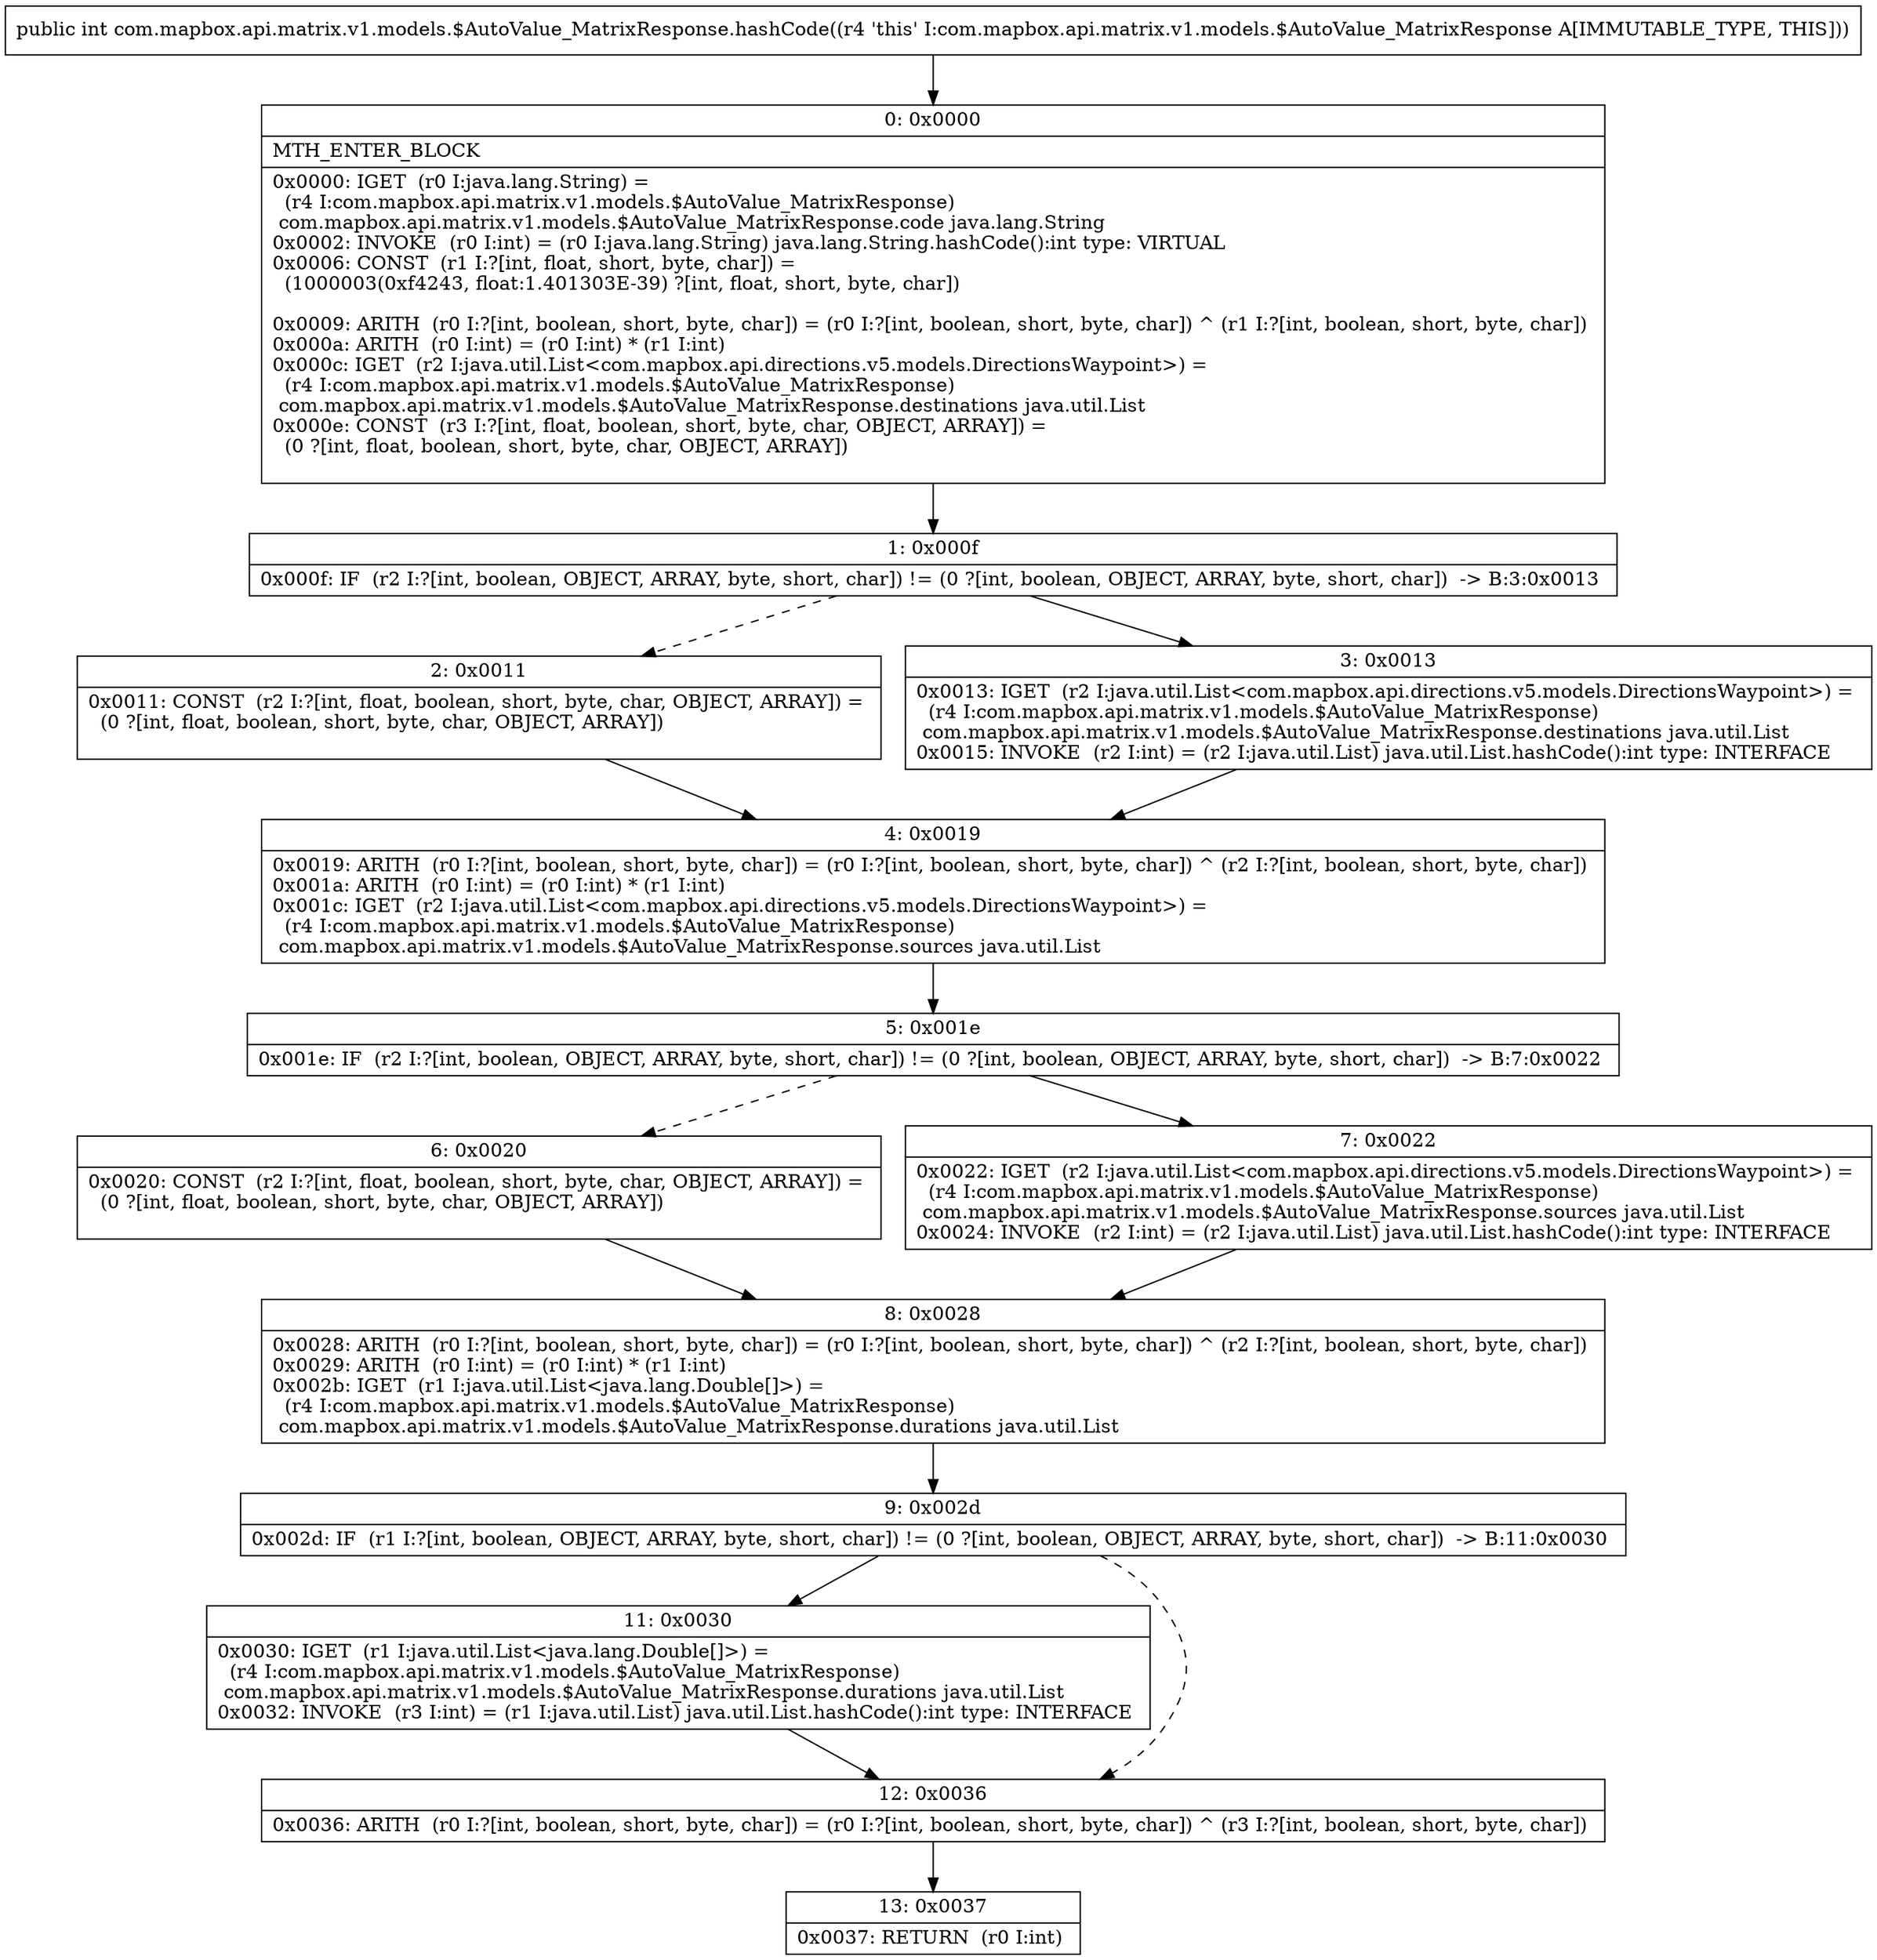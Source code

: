 digraph "CFG forcom.mapbox.api.matrix.v1.models.$AutoValue_MatrixResponse.hashCode()I" {
Node_0 [shape=record,label="{0\:\ 0x0000|MTH_ENTER_BLOCK\l|0x0000: IGET  (r0 I:java.lang.String) = \l  (r4 I:com.mapbox.api.matrix.v1.models.$AutoValue_MatrixResponse)\l com.mapbox.api.matrix.v1.models.$AutoValue_MatrixResponse.code java.lang.String \l0x0002: INVOKE  (r0 I:int) = (r0 I:java.lang.String) java.lang.String.hashCode():int type: VIRTUAL \l0x0006: CONST  (r1 I:?[int, float, short, byte, char]) = \l  (1000003(0xf4243, float:1.401303E\-39) ?[int, float, short, byte, char])\l \l0x0009: ARITH  (r0 I:?[int, boolean, short, byte, char]) = (r0 I:?[int, boolean, short, byte, char]) ^ (r1 I:?[int, boolean, short, byte, char]) \l0x000a: ARITH  (r0 I:int) = (r0 I:int) * (r1 I:int) \l0x000c: IGET  (r2 I:java.util.List\<com.mapbox.api.directions.v5.models.DirectionsWaypoint\>) = \l  (r4 I:com.mapbox.api.matrix.v1.models.$AutoValue_MatrixResponse)\l com.mapbox.api.matrix.v1.models.$AutoValue_MatrixResponse.destinations java.util.List \l0x000e: CONST  (r3 I:?[int, float, boolean, short, byte, char, OBJECT, ARRAY]) = \l  (0 ?[int, float, boolean, short, byte, char, OBJECT, ARRAY])\l \l}"];
Node_1 [shape=record,label="{1\:\ 0x000f|0x000f: IF  (r2 I:?[int, boolean, OBJECT, ARRAY, byte, short, char]) != (0 ?[int, boolean, OBJECT, ARRAY, byte, short, char])  \-\> B:3:0x0013 \l}"];
Node_2 [shape=record,label="{2\:\ 0x0011|0x0011: CONST  (r2 I:?[int, float, boolean, short, byte, char, OBJECT, ARRAY]) = \l  (0 ?[int, float, boolean, short, byte, char, OBJECT, ARRAY])\l \l}"];
Node_3 [shape=record,label="{3\:\ 0x0013|0x0013: IGET  (r2 I:java.util.List\<com.mapbox.api.directions.v5.models.DirectionsWaypoint\>) = \l  (r4 I:com.mapbox.api.matrix.v1.models.$AutoValue_MatrixResponse)\l com.mapbox.api.matrix.v1.models.$AutoValue_MatrixResponse.destinations java.util.List \l0x0015: INVOKE  (r2 I:int) = (r2 I:java.util.List) java.util.List.hashCode():int type: INTERFACE \l}"];
Node_4 [shape=record,label="{4\:\ 0x0019|0x0019: ARITH  (r0 I:?[int, boolean, short, byte, char]) = (r0 I:?[int, boolean, short, byte, char]) ^ (r2 I:?[int, boolean, short, byte, char]) \l0x001a: ARITH  (r0 I:int) = (r0 I:int) * (r1 I:int) \l0x001c: IGET  (r2 I:java.util.List\<com.mapbox.api.directions.v5.models.DirectionsWaypoint\>) = \l  (r4 I:com.mapbox.api.matrix.v1.models.$AutoValue_MatrixResponse)\l com.mapbox.api.matrix.v1.models.$AutoValue_MatrixResponse.sources java.util.List \l}"];
Node_5 [shape=record,label="{5\:\ 0x001e|0x001e: IF  (r2 I:?[int, boolean, OBJECT, ARRAY, byte, short, char]) != (0 ?[int, boolean, OBJECT, ARRAY, byte, short, char])  \-\> B:7:0x0022 \l}"];
Node_6 [shape=record,label="{6\:\ 0x0020|0x0020: CONST  (r2 I:?[int, float, boolean, short, byte, char, OBJECT, ARRAY]) = \l  (0 ?[int, float, boolean, short, byte, char, OBJECT, ARRAY])\l \l}"];
Node_7 [shape=record,label="{7\:\ 0x0022|0x0022: IGET  (r2 I:java.util.List\<com.mapbox.api.directions.v5.models.DirectionsWaypoint\>) = \l  (r4 I:com.mapbox.api.matrix.v1.models.$AutoValue_MatrixResponse)\l com.mapbox.api.matrix.v1.models.$AutoValue_MatrixResponse.sources java.util.List \l0x0024: INVOKE  (r2 I:int) = (r2 I:java.util.List) java.util.List.hashCode():int type: INTERFACE \l}"];
Node_8 [shape=record,label="{8\:\ 0x0028|0x0028: ARITH  (r0 I:?[int, boolean, short, byte, char]) = (r0 I:?[int, boolean, short, byte, char]) ^ (r2 I:?[int, boolean, short, byte, char]) \l0x0029: ARITH  (r0 I:int) = (r0 I:int) * (r1 I:int) \l0x002b: IGET  (r1 I:java.util.List\<java.lang.Double[]\>) = \l  (r4 I:com.mapbox.api.matrix.v1.models.$AutoValue_MatrixResponse)\l com.mapbox.api.matrix.v1.models.$AutoValue_MatrixResponse.durations java.util.List \l}"];
Node_9 [shape=record,label="{9\:\ 0x002d|0x002d: IF  (r1 I:?[int, boolean, OBJECT, ARRAY, byte, short, char]) != (0 ?[int, boolean, OBJECT, ARRAY, byte, short, char])  \-\> B:11:0x0030 \l}"];
Node_11 [shape=record,label="{11\:\ 0x0030|0x0030: IGET  (r1 I:java.util.List\<java.lang.Double[]\>) = \l  (r4 I:com.mapbox.api.matrix.v1.models.$AutoValue_MatrixResponse)\l com.mapbox.api.matrix.v1.models.$AutoValue_MatrixResponse.durations java.util.List \l0x0032: INVOKE  (r3 I:int) = (r1 I:java.util.List) java.util.List.hashCode():int type: INTERFACE \l}"];
Node_12 [shape=record,label="{12\:\ 0x0036|0x0036: ARITH  (r0 I:?[int, boolean, short, byte, char]) = (r0 I:?[int, boolean, short, byte, char]) ^ (r3 I:?[int, boolean, short, byte, char]) \l}"];
Node_13 [shape=record,label="{13\:\ 0x0037|0x0037: RETURN  (r0 I:int) \l}"];
MethodNode[shape=record,label="{public int com.mapbox.api.matrix.v1.models.$AutoValue_MatrixResponse.hashCode((r4 'this' I:com.mapbox.api.matrix.v1.models.$AutoValue_MatrixResponse A[IMMUTABLE_TYPE, THIS])) }"];
MethodNode -> Node_0;
Node_0 -> Node_1;
Node_1 -> Node_2[style=dashed];
Node_1 -> Node_3;
Node_2 -> Node_4;
Node_3 -> Node_4;
Node_4 -> Node_5;
Node_5 -> Node_6[style=dashed];
Node_5 -> Node_7;
Node_6 -> Node_8;
Node_7 -> Node_8;
Node_8 -> Node_9;
Node_9 -> Node_11;
Node_9 -> Node_12[style=dashed];
Node_11 -> Node_12;
Node_12 -> Node_13;
}

